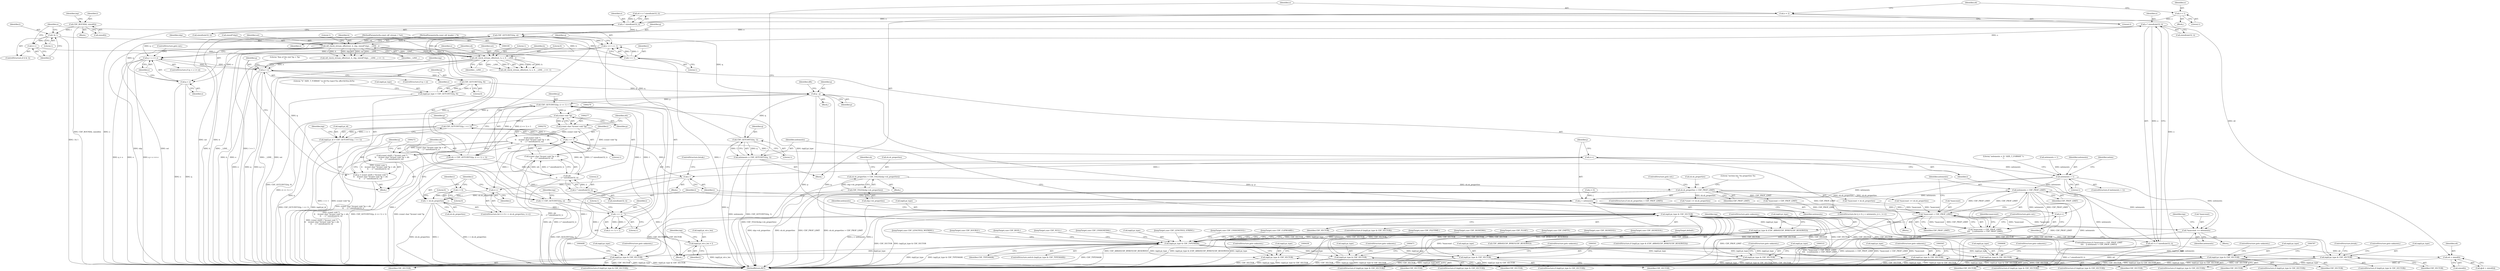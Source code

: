 digraph "0_file_1aec04dbf8a24b8a6ba64c4f74efa0628e36db0b@API" {
"1000769" [label="(Call,o * sizeof(uint32_t))"];
"1000755" [label="(Call,o += l >> 1)"];
"1000757" [label="(Call,l >> 1)"];
"1000753" [label="(Call,l++)"];
"1000750" [label="(Call,l & 1)"];
"1000738" [label="(Call,CDF_ROUND(l, sizeof(l)))"];
"1000701" [label="(Call,CDF_GETUINT32(q, o))"];
"1000352" [label="(Call,CDF_GETUINT32(q, 1))"];
"1000337" [label="(Call,q - p)"];
"1000316" [label="(Call,CDF_GETUINT32(q, 0))"];
"1000288" [label="(Call,q > e)"];
"1000269" [label="(Call,q = (const uint8_t *)(const void *)\n\t\t    ((const char *)(const void *)p + ofs\n\t\t    - 2 * sizeof(uint32_t)))"];
"1000271" [label="(Call,(const uint8_t *)(const void *)\n\t\t    ((const char *)(const void *)p + ofs\n\t\t    - 2 * sizeof(uint32_t)))"];
"1000273" [label="(Call,(const void *)\n\t\t    ((const char *)(const void *)p + ofs\n\t\t    - 2 * sizeof(uint32_t)))"];
"1000276" [label="(Call,(const char *)(const void *)p)"];
"1000278" [label="(Call,(const void *)p)"];
"1000262" [label="(Call,CDF_GETUINT32(p, (i << 1) + 1))"];
"1000265" [label="(Call,i << 1)"];
"1000251" [label="(Call,i < sh.sh_properties)"];
"1000256" [label="(Call,i++)"];
"1000773" [label="(Call,i--)"];
"1000695" [label="(Call,i++)"];
"1000307" [label="(Call,i << 1)"];
"1000248" [label="(Call,i = 0)"];
"1000177" [label="(Call,sh.sh_properties > CDF_PROP_LIMIT)"];
"1000168" [label="(Call,sh.sh_properties = CDF_TOLE4(shp->sh_properties))"];
"1000172" [label="(Call,CDF_TOLE4(shp->sh_properties))"];
"1000281" [label="(Call,ofs\n\t\t    - 2 * sizeof(uint32_t))"];
"1000260" [label="(Call,ofs = CDF_GETUINT32(p, (i << 1) + 1))"];
"1000283" [label="(Call,2 * sizeof(uint32_t))"];
"1000761" [label="(Call,q + o >= e)"];
"1000238" [label="(Call,cdf_check_stream_offset(sst, h, e, 0, __LINE__))"];
"1000138" [label="(Call,cdf_check_stream_offset(sst, h, shp, sizeof(*shp), __LINE__))"];
"1000101" [label="(MethodParameterIn,const cdf_stream_t *sst)"];
"1000102" [label="(MethodParameterIn,const cdf_header_t *h)"];
"1000305" [label="(Call,CDF_GETUINT32(p, i << 1))"];
"1000368" [label="(Call,o * sizeof(uint32_t))"];
"1000355" [label="(Call,o = 2)"];
"1000363" [label="(Call,o = 1)"];
"1000769" [label="(Call,o * sizeof(uint32_t))"];
"1000699" [label="(Call,l = CDF_GETUINT32(q, o))"];
"1000704" [label="(Call,inp[i].pi_str.s_len = l)"];
"1000310" [label="(Call,inp[i].pi_type = CDF_GETUINT32(q, 0))"];
"1000342" [label="(Call,inp[i].pi_type & CDF_VECTOR)"];
"1000373" [label="(Call,inp[i].pi_type & (CDF_ARRAY|CDF_BYREF|CDF_RESERVED))"];
"1000386" [label="(Call,inp[i].pi_type & CDF_TYPEMASK)"];
"1000399" [label="(Call,inp[i].pi_type & CDF_VECTOR)"];
"1000429" [label="(Call,inp[i].pi_type & CDF_VECTOR)"];
"1000462" [label="(Call,inp[i].pi_type & CDF_VECTOR)"];
"1000492" [label="(Call,inp[i].pi_type & CDF_VECTOR)"];
"1000524" [label="(Call,inp[i].pi_type & CDF_VECTOR)"];
"1000556" [label="(Call,inp[i].pi_type & CDF_VECTOR)"];
"1000597" [label="(Call,inp[i].pi_type & CDF_VECTOR)"];
"1000778" [label="(Call,inp[i].pi_type & CDF_VECTOR)"];
"1000810" [label="(Call,inp[i].pi_type & CDF_VECTOR)"];
"1000275" [label="(Call,(const char *)(const void *)p + ofs\n\t\t    - 2 * sizeof(uint32_t))"];
"1000299" [label="(Call,inp[i].pi_id = CDF_GETUINT32(p, i << 1))"];
"1000350" [label="(Call,nelements = CDF_GETUINT32(q, 1))"];
"1000641" [label="(Call,nelements > 1)"];
"1000658" [label="(Call,nelements > CDF_PROP_LIMIT)"];
"1000654" [label="(Call,*maxcount > CDF_PROP_LIMIT)"];
"1000653" [label="(Call,*maxcount > CDF_PROP_LIMIT\n\t\t\t\t    || nelements > CDF_PROP_LIMIT)"];
"1000662" [label="(Call,*maxcount += nelements)"];
"1000689" [label="(Call,j < nelements)"];
"1000693" [label="(Call,j++)"];
"1000762" [label="(Call,q + o)"];
"1000767" [label="(Call,o4 = o * sizeof(uint32_t))"];
"1000728" [label="(Call,o4 + sizeof(l))"];
"1000809" [label="(ControlStructure,if (inp[i].pi_type & CDF_VECTOR))"];
"1000769" [label="(Call,o * sizeof(uint32_t))"];
"1000310" [label="(Call,inp[i].pi_type = CDF_GETUINT32(q, 0))"];
"1000839" [label="(MethodReturn,RET)"];
"1000230" [label="(Call,*count += sh.sh_properties)"];
"1000647" [label="(Identifier,nelem)"];
"1000318" [label="(Literal,0)"];
"1000749" [label="(ControlStructure,if (l & 1))"];
"1000349" [label="(Block,)"];
"1000811" [label="(Call,inp[i].pi_type)"];
"1000692" [label="(Block,)"];
"1000427" [label="(JumpTarget,case CDF_SIGNED32:)"];
"1000181" [label="(Identifier,CDF_PROP_LIMIT)"];
"1000177" [label="(Call,sh.sh_properties > CDF_PROP_LIMIT)"];
"1000139" [label="(Identifier,sst)"];
"1000686" [label="(Call,j = 0)"];
"1000321" [label="(Literal,\"%\" SIZE_T_FORMAT \"u) id=%x type=%x offs=0x%tx,0x%x\n\")"];
"1000761" [label="(Call,q + o >= e)"];
"1000764" [label="(Identifier,o)"];
"1000524" [label="(Call,inp[i].pi_type & CDF_VECTOR)"];
"1000384" [label="(ControlStructure,goto unknown;)"];
"1000708" [label="(Identifier,inp)"];
"1000268" [label="(Literal,1)"];
"1000337" [label="(Call,q - p)"];
"1000398" [label="(ControlStructure,if (inp[i].pi_type & CDF_VECTOR))"];
"1000683" [label="(Literal,\"nelements = %\" SIZE_T_FORMAT \"u\n\")"];
"1000694" [label="(Identifier,j)"];
"1000728" [label="(Call,o4 + sizeof(l))"];
"1000264" [label="(Call,(i << 1) + 1)"];
"1000668" [label="(Identifier,inp)"];
"1000348" [label="(Identifier,CDF_VECTOR)"];
"1000182" [label="(ControlStructure,goto out;)"];
"1000354" [label="(Literal,1)"];
"1000461" [label="(ControlStructure,if (inp[i].pi_type & CDF_VECTOR))"];
"1000343" [label="(Call,inp[i].pi_type)"];
"1000262" [label="(Call,CDF_GETUINT32(p, (i << 1) + 1))"];
"1000374" [label="(Call,inp[i].pi_type)"];
"1000556" [label="(Call,inp[i].pi_type & CDF_VECTOR)"];
"1000397" [label="(JumpTarget,case CDF_SIGNED16:)"];
"1000596" [label="(ControlStructure,if (inp[i].pi_type & CDF_VECTOR))"];
"1000311" [label="(Call,inp[i].pi_type)"];
"1000758" [label="(Identifier,l)"];
"1000557" [label="(Call,inp[i].pi_type)"];
"1000703" [label="(Identifier,o)"];
"1000357" [label="(Literal,2)"];
"1000818" [label="(ControlStructure,break;)"];
"1000211" [label="(Call,*maxcount = sh.sh_properties)"];
"1000702" [label="(Identifier,q)"];
"1000241" [label="(Identifier,e)"];
"1000306" [label="(Identifier,p)"];
"1000313" [label="(Identifier,inp)"];
"1000663" [label="(Call,*maxcount)"];
"1000253" [label="(Call,sh.sh_properties)"];
"1000248" [label="(Call,i = 0)"];
"1000819" [label="(JumpTarget,default:)"];
"1000730" [label="(Call,sizeof(l))"];
"1000436" [label="(ControlStructure,goto unknown;)"];
"1000771" [label="(Call,sizeof(uint32_t))"];
"1000239" [label="(Identifier,sst)"];
"1000689" [label="(Call,j < nelements)"];
"1000639" [label="(JumpTarget,case CDF_LENGTH32_WSTRING:)"];
"1000238" [label="(Call,cdf_check_stream_offset(sst, h, e, 0, __LINE__))"];
"1000760" [label="(ControlStructure,if (q + o >= e))"];
"1000428" [label="(ControlStructure,if (inp[i].pi_type & CDF_VECTOR))"];
"1000696" [label="(Identifier,i)"];
"1000400" [label="(Call,inp[i].pi_type)"];
"1000352" [label="(Call,CDF_GETUINT32(q, 1))"];
"1000643" [label="(Literal,1)"];
"1000737" [label="(Block,)"];
"1000338" [label="(Identifier,q)"];
"1000831" [label="(Literal,0)"];
"1000178" [label="(Call,sh.sh_properties)"];
"1000700" [label="(Identifier,l)"];
"1000717" [label="(Identifier,inp)"];
"1000392" [label="(Identifier,CDF_TYPEMASK)"];
"1000595" [label="(JumpTarget,case CDF_DOUBLE:)"];
"1000817" [label="(ControlStructure,goto unknown;)"];
"1000644" [label="(Block,)"];
"1000369" [label="(Identifier,o)"];
"1000385" [label="(ControlStructure,switch (inp[i].pi_type & CDF_TYPEMASK))"];
"1000317" [label="(Identifier,q)"];
"1000768" [label="(Identifier,o4)"];
"1000459" [label="(JumpTarget,case CDF_BOOL:)"];
"1000493" [label="(Call,inp[i].pi_type)"];
"1000245" [label="(Literal,1)"];
"1000243" [label="(Identifier,__LINE__)"];
"1000203" [label="(Call,*maxcount += sh.sh_properties)"];
"1000697" [label="(Block,)"];
"1000774" [label="(Identifier,i)"];
"1000405" [label="(Identifier,CDF_VECTOR)"];
"1000394" [label="(JumpTarget,case CDF_NULL:)"];
"1000491" [label="(ControlStructure,if (inp[i].pi_type & CDF_VECTOR))"];
"1000294" [label="(Literal,\"Ran of the end %p > %p\n\")"];
"1000604" [label="(ControlStructure,goto unknown;)"];
"1000269" [label="(Call,q = (const uint8_t *)(const void *)\n\t\t    ((const char *)(const void *)p + ofs\n\t\t    - 2 * sizeof(uint32_t)))"];
"1000699" [label="(Call,l = CDF_GETUINT32(q, o))"];
"1000265" [label="(Call,i << 1)"];
"1000759" [label="(Literal,1)"];
"1000350" [label="(Call,nelements = CDF_GETUINT32(q, 1))"];
"1000302" [label="(Identifier,inp)"];
"1000258" [label="(Block,)"];
"1000339" [label="(Identifier,p)"];
"1000251" [label="(Call,i < sh.sh_properties)"];
"1000360" [label="(Call,nelements = 1)"];
"1000356" [label="(Identifier,o)"];
"1000370" [label="(Call,sizeof(uint32_t))"];
"1000530" [label="(Identifier,CDF_VECTOR)"];
"1000750" [label="(Call,l & 1)"];
"1000522" [label="(JumpTarget,case CDF_UNSIGNED64:)"];
"1000387" [label="(Call,inp[i].pi_type)"];
"1000240" [label="(Identifier,h)"];
"1000691" [label="(Identifier,nelements)"];
"1000712" [label="(Identifier,l)"];
"1000242" [label="(Literal,0)"];
"1000659" [label="(Identifier,nelements)"];
"1000102" [label="(MethodParameterIn,const cdf_header_t *h)"];
"1000168" [label="(Call,sh.sh_properties = CDF_TOLE4(shp->sh_properties))"];
"1000300" [label="(Call,inp[i].pi_id)"];
"1000288" [label="(Call,q > e)"];
"1000107" [label="(Block,)"];
"1000755" [label="(Call,o += l >> 1)"];
"1000353" [label="(Identifier,q)"];
"1000373" [label="(Call,inp[i].pi_type & (CDF_ARRAY|CDF_BYREF|CDF_RESERVED))"];
"1000361" [label="(Identifier,nelements)"];
"1000468" [label="(Identifier,CDF_VECTOR)"];
"1000638" [label="(JumpTarget,case CDF_LENGTH32_STRING:)"];
"1000185" [label="(Literal,\"section len: %u properties %u\n\")"];
"1000275" [label="(Call,(const char *)(const void *)p + ofs\n\t\t    - 2 * sizeof(uint32_t))"];
"1000598" [label="(Call,inp[i].pi_type)"];
"1000252" [label="(Identifier,i)"];
"1000660" [label="(Identifier,CDF_PROP_LIMIT)"];
"1000767" [label="(Call,o4 = o * sizeof(uint32_t))"];
"1000368" [label="(Call,o * sizeof(uint32_t))"];
"1000523" [label="(ControlStructure,if (inp[i].pi_type & CDF_VECTOR))"];
"1000738" [label="(Call,CDF_ROUND(l, sizeof(l)))"];
"1000770" [label="(Identifier,o)"];
"1000765" [label="(Identifier,e)"];
"1000386" [label="(Call,inp[i].pi_type & CDF_TYPEMASK)"];
"1000287" [label="(ControlStructure,if (q > e))"];
"1000740" [label="(Call,sizeof(l))"];
"1000267" [label="(Literal,1)"];
"1000399" [label="(Call,inp[i].pi_type & CDF_VECTOR)"];
"1000653" [label="(Call,*maxcount > CDF_PROP_LIMIT\n\t\t\t\t    || nelements > CDF_PROP_LIMIT)"];
"1000661" [label="(ControlStructure,goto out;)"];
"1000460" [label="(JumpTarget,case CDF_UNSIGNED32:)"];
"1000775" [label="(ControlStructure,break;)"];
"1000531" [label="(ControlStructure,goto unknown;)"];
"1000336" [label="(Block,)"];
"1000263" [label="(Identifier,p)"];
"1000808" [label="(JumpTarget,case CDF_CLIPBOARD:)"];
"1000693" [label="(Call,j++)"];
"1000145" [label="(Identifier,__LINE__)"];
"1000137" [label="(Call,cdf_check_stream_offset(sst, h, shp, sizeof(*shp), __LINE__) == -1)"];
"1000563" [label="(ControlStructure,goto unknown;)"];
"1000701" [label="(Call,CDF_GETUINT32(q, o))"];
"1000342" [label="(Call,inp[i].pi_type & CDF_VECTOR)"];
"1000785" [label="(ControlStructure,goto unknown;)"];
"1000283" [label="(Call,2 * sizeof(uint32_t))"];
"1000281" [label="(Call,ofs\n\t\t    - 2 * sizeof(uint32_t))"];
"1000654" [label="(Call,*maxcount > CDF_PROP_LIMIT)"];
"1000367" [label="(Identifier,o4)"];
"1000463" [label="(Call,inp[i].pi_type)"];
"1000555" [label="(ControlStructure,if (inp[i].pi_type & CDF_VECTOR))"];
"1000739" [label="(Identifier,l)"];
"1000261" [label="(Identifier,ofs)"];
"1000777" [label="(ControlStructure,if (inp[i].pi_type & CDF_VECTOR))"];
"1000359" [label="(Block,)"];
"1000366" [label="(Call,o4 = o * sizeof(uint32_t))"];
"1000276" [label="(Call,(const char *)(const void *)p)"];
"1000355" [label="(Call,o = 2)"];
"1000393" [label="(Block,)"];
"1000658" [label="(Call,nelements > CDF_PROP_LIMIT)"];
"1000273" [label="(Call,(const void *)\n\t\t    ((const char *)(const void *)p + ofs\n\t\t    - 2 * sizeof(uint32_t)))"];
"1000389" [label="(Identifier,inp)"];
"1000776" [label="(JumpTarget,case CDF_FILETIME:)"];
"1000341" [label="(ControlStructure,if (inp[i].pi_type & CDF_VECTOR))"];
"1000763" [label="(Identifier,q)"];
"1000147" [label="(Literal,1)"];
"1000299" [label="(Call,inp[i].pi_id = CDF_GETUINT32(p, i << 1))"];
"1000462" [label="(Call,inp[i].pi_type & CDF_VECTOR)"];
"1000766" [label="(ControlStructure,goto out;)"];
"1000729" [label="(Identifier,o4)"];
"1000247" [label="(ControlStructure,for (i = 0; i < sh.sh_properties; i++))"];
"1000316" [label="(Call,CDF_GETUINT32(q, 0))"];
"1000140" [label="(Identifier,h)"];
"1000603" [label="(Identifier,CDF_VECTOR)"];
"1000756" [label="(Identifier,o)"];
"1000430" [label="(Call,inp[i].pi_type)"];
"1000271" [label="(Call,(const uint8_t *)(const void *)\n\t\t    ((const char *)(const void *)p + ofs\n\t\t    - 2 * sizeof(uint32_t)))"];
"1000179" [label="(Identifier,sh)"];
"1000169" [label="(Call,sh.sh_properties)"];
"1000290" [label="(Identifier,e)"];
"1000816" [label="(Identifier,CDF_VECTOR)"];
"1000641" [label="(Call,nelements > 1)"];
"1000525" [label="(Call,inp[i].pi_type)"];
"1000364" [label="(Identifier,o)"];
"1000309" [label="(Literal,1)"];
"1000278" [label="(Call,(const void *)p)"];
"1000705" [label="(Call,inp[i].pi_str.s_len)"];
"1000429" [label="(Call,inp[i].pi_type & CDF_VECTOR)"];
"1000657" [label="(Identifier,CDF_PROP_LIMIT)"];
"1000250" [label="(Literal,0)"];
"1000704" [label="(Call,inp[i].pi_str.s_len = l)"];
"1000280" [label="(Identifier,p)"];
"1000365" [label="(Literal,1)"];
"1000784" [label="(Identifier,CDF_VECTOR)"];
"1000260" [label="(Call,ofs = CDF_GETUINT32(p, (i << 1) + 1))"];
"1000652" [label="(ControlStructure,if (*maxcount > CDF_PROP_LIMIT\n\t\t\t\t    || nelements > CDF_PROP_LIMIT))"];
"1000379" [label="(Call,CDF_ARRAY|CDF_BYREF|CDF_RESERVED)"];
"1000778" [label="(Call,inp[i].pi_type & CDF_VECTOR)"];
"1000435" [label="(Identifier,CDF_VECTOR)"];
"1000498" [label="(Identifier,CDF_VECTOR)"];
"1000305" [label="(Call,CDF_GETUINT32(p, i << 1))"];
"1000138" [label="(Call,cdf_check_stream_offset(sst, h, shp, sizeof(*shp), __LINE__))"];
"1000685" [label="(ControlStructure,for (j = 0; j < nelements; j++, i++))"];
"1000779" [label="(Call,inp[i].pi_type)"];
"1000256" [label="(Call,i++)"];
"1000372" [label="(ControlStructure,if (inp[i].pi_type & (CDF_ARRAY|CDF_BYREF|CDF_RESERVED)))"];
"1000757" [label="(Call,l >> 1)"];
"1000492" [label="(Call,inp[i].pi_type & CDF_VECTOR)"];
"1000406" [label="(ControlStructure,goto unknown;)"];
"1000237" [label="(Call,cdf_check_stream_offset(sst, h, e, 0, __LINE__) == -1)"];
"1000499" [label="(ControlStructure,goto unknown;)"];
"1000340" [label="(Identifier,offs)"];
"1000270" [label="(Identifier,q)"];
"1000745" [label="(Identifier,inp)"];
"1000173" [label="(Call,shp->sh_properties)"];
"1000172" [label="(Call,CDF_TOLE4(shp->sh_properties))"];
"1000752" [label="(Literal,1)"];
"1000198" [label="(Call,*maxcount > CDF_PROP_LIMIT)"];
"1000640" [label="(ControlStructure,if (nelements > 1))"];
"1000141" [label="(Identifier,shp)"];
"1000351" [label="(Identifier,nelements)"];
"1000490" [label="(JumpTarget,case CDF_SIGNED64:)"];
"1000773" [label="(Call,i--)"];
"1000554" [label="(JumpTarget,case CDF_FLOAT:)"];
"1000257" [label="(Identifier,i)"];
"1000469" [label="(ControlStructure,goto unknown;)"];
"1000665" [label="(Identifier,nelements)"];
"1000810" [label="(Call,inp[i].pi_type & CDF_VECTOR)"];
"1000762" [label="(Call,q + o)"];
"1000176" [label="(ControlStructure,if (sh.sh_properties > CDF_PROP_LIMIT))"];
"1000363" [label="(Call,o = 1)"];
"1000307" [label="(Call,i << 1)"];
"1000562" [label="(Identifier,CDF_VECTOR)"];
"1000284" [label="(Literal,2)"];
"1000751" [label="(Identifier,l)"];
"1000662" [label="(Call,*maxcount += nelements)"];
"1000753" [label="(Call,l++)"];
"1000266" [label="(Identifier,i)"];
"1000142" [label="(Call,sizeof(*shp))"];
"1000642" [label="(Identifier,nelements)"];
"1000249" [label="(Identifier,i)"];
"1000285" [label="(Call,sizeof(uint32_t))"];
"1000395" [label="(JumpTarget,case CDF_EMPTY:)"];
"1000597" [label="(Call,inp[i].pi_type & CDF_VECTOR)"];
"1000754" [label="(Identifier,l)"];
"1000308" [label="(Identifier,i)"];
"1000695" [label="(Call,i++)"];
"1000664" [label="(Identifier,maxcount)"];
"1000690" [label="(Identifier,j)"];
"1000101" [label="(MethodParameterIn,const cdf_stream_t *sst)"];
"1000289" [label="(Identifier,q)"];
"1000655" [label="(Call,*maxcount)"];
"1000726" [label="(Call,q[o4 + sizeof(l)])"];
"1000282" [label="(Identifier,ofs)"];
"1000769" -> "1000767"  [label="AST: "];
"1000769" -> "1000771"  [label="CFG: "];
"1000770" -> "1000769"  [label="AST: "];
"1000771" -> "1000769"  [label="AST: "];
"1000767" -> "1000769"  [label="CFG: "];
"1000769" -> "1000839"  [label="DDG: o"];
"1000769" -> "1000701"  [label="DDG: o"];
"1000769" -> "1000767"  [label="DDG: o"];
"1000755" -> "1000769"  [label="DDG: o"];
"1000755" -> "1000697"  [label="AST: "];
"1000755" -> "1000757"  [label="CFG: "];
"1000756" -> "1000755"  [label="AST: "];
"1000757" -> "1000755"  [label="AST: "];
"1000763" -> "1000755"  [label="CFG: "];
"1000755" -> "1000839"  [label="DDG: l >> 1"];
"1000757" -> "1000755"  [label="DDG: l"];
"1000757" -> "1000755"  [label="DDG: 1"];
"1000701" -> "1000755"  [label="DDG: o"];
"1000755" -> "1000761"  [label="DDG: o"];
"1000755" -> "1000762"  [label="DDG: o"];
"1000757" -> "1000759"  [label="CFG: "];
"1000758" -> "1000757"  [label="AST: "];
"1000759" -> "1000757"  [label="AST: "];
"1000757" -> "1000839"  [label="DDG: l"];
"1000753" -> "1000757"  [label="DDG: l"];
"1000750" -> "1000757"  [label="DDG: l"];
"1000753" -> "1000749"  [label="AST: "];
"1000753" -> "1000754"  [label="CFG: "];
"1000754" -> "1000753"  [label="AST: "];
"1000756" -> "1000753"  [label="CFG: "];
"1000750" -> "1000753"  [label="DDG: l"];
"1000750" -> "1000749"  [label="AST: "];
"1000750" -> "1000752"  [label="CFG: "];
"1000751" -> "1000750"  [label="AST: "];
"1000752" -> "1000750"  [label="AST: "];
"1000754" -> "1000750"  [label="CFG: "];
"1000756" -> "1000750"  [label="CFG: "];
"1000750" -> "1000839"  [label="DDG: l & 1"];
"1000738" -> "1000750"  [label="DDG: l"];
"1000738" -> "1000737"  [label="AST: "];
"1000738" -> "1000740"  [label="CFG: "];
"1000739" -> "1000738"  [label="AST: "];
"1000740" -> "1000738"  [label="AST: "];
"1000745" -> "1000738"  [label="CFG: "];
"1000738" -> "1000839"  [label="DDG: CDF_ROUND(l, sizeof(l))"];
"1000701" -> "1000699"  [label="AST: "];
"1000701" -> "1000703"  [label="CFG: "];
"1000702" -> "1000701"  [label="AST: "];
"1000703" -> "1000701"  [label="AST: "];
"1000699" -> "1000701"  [label="CFG: "];
"1000701" -> "1000699"  [label="DDG: q"];
"1000701" -> "1000699"  [label="DDG: o"];
"1000352" -> "1000701"  [label="DDG: q"];
"1000337" -> "1000701"  [label="DDG: q"];
"1000368" -> "1000701"  [label="DDG: o"];
"1000701" -> "1000761"  [label="DDG: q"];
"1000701" -> "1000762"  [label="DDG: q"];
"1000352" -> "1000350"  [label="AST: "];
"1000352" -> "1000354"  [label="CFG: "];
"1000353" -> "1000352"  [label="AST: "];
"1000354" -> "1000352"  [label="AST: "];
"1000350" -> "1000352"  [label="CFG: "];
"1000352" -> "1000839"  [label="DDG: q"];
"1000352" -> "1000350"  [label="DDG: q"];
"1000352" -> "1000350"  [label="DDG: 1"];
"1000337" -> "1000352"  [label="DDG: q"];
"1000337" -> "1000336"  [label="AST: "];
"1000337" -> "1000339"  [label="CFG: "];
"1000338" -> "1000337"  [label="AST: "];
"1000339" -> "1000337"  [label="AST: "];
"1000340" -> "1000337"  [label="CFG: "];
"1000337" -> "1000839"  [label="DDG: p"];
"1000337" -> "1000839"  [label="DDG: q"];
"1000337" -> "1000839"  [label="DDG: q - p"];
"1000337" -> "1000262"  [label="DDG: p"];
"1000316" -> "1000337"  [label="DDG: q"];
"1000305" -> "1000337"  [label="DDG: p"];
"1000316" -> "1000310"  [label="AST: "];
"1000316" -> "1000318"  [label="CFG: "];
"1000317" -> "1000316"  [label="AST: "];
"1000318" -> "1000316"  [label="AST: "];
"1000310" -> "1000316"  [label="CFG: "];
"1000316" -> "1000310"  [label="DDG: q"];
"1000316" -> "1000310"  [label="DDG: 0"];
"1000288" -> "1000316"  [label="DDG: q"];
"1000288" -> "1000287"  [label="AST: "];
"1000288" -> "1000290"  [label="CFG: "];
"1000289" -> "1000288"  [label="AST: "];
"1000290" -> "1000288"  [label="AST: "];
"1000294" -> "1000288"  [label="CFG: "];
"1000302" -> "1000288"  [label="CFG: "];
"1000288" -> "1000839"  [label="DDG: e"];
"1000288" -> "1000839"  [label="DDG: q"];
"1000288" -> "1000839"  [label="DDG: q > e"];
"1000269" -> "1000288"  [label="DDG: q"];
"1000761" -> "1000288"  [label="DDG: e"];
"1000238" -> "1000288"  [label="DDG: e"];
"1000288" -> "1000761"  [label="DDG: e"];
"1000269" -> "1000258"  [label="AST: "];
"1000269" -> "1000271"  [label="CFG: "];
"1000270" -> "1000269"  [label="AST: "];
"1000271" -> "1000269"  [label="AST: "];
"1000289" -> "1000269"  [label="CFG: "];
"1000269" -> "1000839"  [label="DDG: (const uint8_t *)(const void *)\n\t\t    ((const char *)(const void *)p + ofs\n\t\t    - 2 * sizeof(uint32_t))"];
"1000271" -> "1000269"  [label="DDG: (const void *)\n\t\t    ((const char *)(const void *)p + ofs\n\t\t    - 2 * sizeof(uint32_t))"];
"1000271" -> "1000273"  [label="CFG: "];
"1000272" -> "1000271"  [label="AST: "];
"1000273" -> "1000271"  [label="AST: "];
"1000271" -> "1000839"  [label="DDG: (const void *)\n\t\t    ((const char *)(const void *)p + ofs\n\t\t    - 2 * sizeof(uint32_t))"];
"1000273" -> "1000271"  [label="DDG: (const char *)(const void *)p + ofs\n\t\t    - 2 * sizeof(uint32_t)"];
"1000273" -> "1000275"  [label="CFG: "];
"1000274" -> "1000273"  [label="AST: "];
"1000275" -> "1000273"  [label="AST: "];
"1000273" -> "1000839"  [label="DDG: (const char *)(const void *)p + ofs\n\t\t    - 2 * sizeof(uint32_t)"];
"1000276" -> "1000273"  [label="DDG: (const void *)p"];
"1000281" -> "1000273"  [label="DDG: ofs"];
"1000281" -> "1000273"  [label="DDG: 2 * sizeof(uint32_t)"];
"1000276" -> "1000275"  [label="AST: "];
"1000276" -> "1000278"  [label="CFG: "];
"1000277" -> "1000276"  [label="AST: "];
"1000278" -> "1000276"  [label="AST: "];
"1000282" -> "1000276"  [label="CFG: "];
"1000276" -> "1000839"  [label="DDG: (const void *)p"];
"1000276" -> "1000275"  [label="DDG: (const void *)p"];
"1000278" -> "1000276"  [label="DDG: p"];
"1000278" -> "1000280"  [label="CFG: "];
"1000279" -> "1000278"  [label="AST: "];
"1000280" -> "1000278"  [label="AST: "];
"1000278" -> "1000839"  [label="DDG: p"];
"1000262" -> "1000278"  [label="DDG: p"];
"1000278" -> "1000305"  [label="DDG: p"];
"1000262" -> "1000260"  [label="AST: "];
"1000262" -> "1000264"  [label="CFG: "];
"1000263" -> "1000262"  [label="AST: "];
"1000264" -> "1000262"  [label="AST: "];
"1000260" -> "1000262"  [label="CFG: "];
"1000262" -> "1000839"  [label="DDG: (i << 1) + 1"];
"1000262" -> "1000260"  [label="DDG: p"];
"1000262" -> "1000260"  [label="DDG: (i << 1) + 1"];
"1000265" -> "1000262"  [label="DDG: i"];
"1000265" -> "1000262"  [label="DDG: 1"];
"1000265" -> "1000264"  [label="AST: "];
"1000265" -> "1000267"  [label="CFG: "];
"1000266" -> "1000265"  [label="AST: "];
"1000267" -> "1000265"  [label="AST: "];
"1000268" -> "1000265"  [label="CFG: "];
"1000265" -> "1000839"  [label="DDG: i"];
"1000265" -> "1000264"  [label="DDG: i"];
"1000265" -> "1000264"  [label="DDG: 1"];
"1000251" -> "1000265"  [label="DDG: i"];
"1000265" -> "1000307"  [label="DDG: i"];
"1000251" -> "1000247"  [label="AST: "];
"1000251" -> "1000253"  [label="CFG: "];
"1000252" -> "1000251"  [label="AST: "];
"1000253" -> "1000251"  [label="AST: "];
"1000261" -> "1000251"  [label="CFG: "];
"1000831" -> "1000251"  [label="CFG: "];
"1000251" -> "1000839"  [label="DDG: i < sh.sh_properties"];
"1000251" -> "1000839"  [label="DDG: sh.sh_properties"];
"1000251" -> "1000839"  [label="DDG: i"];
"1000256" -> "1000251"  [label="DDG: i"];
"1000248" -> "1000251"  [label="DDG: i"];
"1000177" -> "1000251"  [label="DDG: sh.sh_properties"];
"1000256" -> "1000247"  [label="AST: "];
"1000256" -> "1000257"  [label="CFG: "];
"1000257" -> "1000256"  [label="AST: "];
"1000252" -> "1000256"  [label="CFG: "];
"1000773" -> "1000256"  [label="DDG: i"];
"1000307" -> "1000256"  [label="DDG: i"];
"1000773" -> "1000393"  [label="AST: "];
"1000773" -> "1000774"  [label="CFG: "];
"1000774" -> "1000773"  [label="AST: "];
"1000775" -> "1000773"  [label="CFG: "];
"1000773" -> "1000839"  [label="DDG: i"];
"1000695" -> "1000773"  [label="DDG: i"];
"1000307" -> "1000773"  [label="DDG: i"];
"1000695" -> "1000692"  [label="AST: "];
"1000695" -> "1000696"  [label="CFG: "];
"1000696" -> "1000695"  [label="AST: "];
"1000690" -> "1000695"  [label="CFG: "];
"1000695" -> "1000839"  [label="DDG: i"];
"1000307" -> "1000695"  [label="DDG: i"];
"1000307" -> "1000305"  [label="AST: "];
"1000307" -> "1000309"  [label="CFG: "];
"1000308" -> "1000307"  [label="AST: "];
"1000309" -> "1000307"  [label="AST: "];
"1000305" -> "1000307"  [label="CFG: "];
"1000307" -> "1000839"  [label="DDG: i"];
"1000307" -> "1000305"  [label="DDG: i"];
"1000307" -> "1000305"  [label="DDG: 1"];
"1000248" -> "1000247"  [label="AST: "];
"1000248" -> "1000250"  [label="CFG: "];
"1000249" -> "1000248"  [label="AST: "];
"1000250" -> "1000248"  [label="AST: "];
"1000252" -> "1000248"  [label="CFG: "];
"1000177" -> "1000176"  [label="AST: "];
"1000177" -> "1000181"  [label="CFG: "];
"1000178" -> "1000177"  [label="AST: "];
"1000181" -> "1000177"  [label="AST: "];
"1000182" -> "1000177"  [label="CFG: "];
"1000185" -> "1000177"  [label="CFG: "];
"1000177" -> "1000839"  [label="DDG: sh.sh_properties"];
"1000177" -> "1000839"  [label="DDG: CDF_PROP_LIMIT"];
"1000177" -> "1000839"  [label="DDG: sh.sh_properties > CDF_PROP_LIMIT"];
"1000168" -> "1000177"  [label="DDG: sh.sh_properties"];
"1000177" -> "1000198"  [label="DDG: CDF_PROP_LIMIT"];
"1000177" -> "1000203"  [label="DDG: sh.sh_properties"];
"1000177" -> "1000211"  [label="DDG: sh.sh_properties"];
"1000177" -> "1000230"  [label="DDG: sh.sh_properties"];
"1000177" -> "1000654"  [label="DDG: CDF_PROP_LIMIT"];
"1000168" -> "1000107"  [label="AST: "];
"1000168" -> "1000172"  [label="CFG: "];
"1000169" -> "1000168"  [label="AST: "];
"1000172" -> "1000168"  [label="AST: "];
"1000179" -> "1000168"  [label="CFG: "];
"1000168" -> "1000839"  [label="DDG: CDF_TOLE4(shp->sh_properties)"];
"1000172" -> "1000168"  [label="DDG: shp->sh_properties"];
"1000172" -> "1000173"  [label="CFG: "];
"1000173" -> "1000172"  [label="AST: "];
"1000172" -> "1000839"  [label="DDG: shp->sh_properties"];
"1000281" -> "1000275"  [label="AST: "];
"1000281" -> "1000283"  [label="CFG: "];
"1000282" -> "1000281"  [label="AST: "];
"1000283" -> "1000281"  [label="AST: "];
"1000275" -> "1000281"  [label="CFG: "];
"1000281" -> "1000839"  [label="DDG: ofs"];
"1000281" -> "1000839"  [label="DDG: 2 * sizeof(uint32_t)"];
"1000281" -> "1000275"  [label="DDG: ofs"];
"1000281" -> "1000275"  [label="DDG: 2 * sizeof(uint32_t)"];
"1000260" -> "1000281"  [label="DDG: ofs"];
"1000283" -> "1000281"  [label="DDG: 2"];
"1000260" -> "1000258"  [label="AST: "];
"1000261" -> "1000260"  [label="AST: "];
"1000270" -> "1000260"  [label="CFG: "];
"1000260" -> "1000839"  [label="DDG: CDF_GETUINT32(p, (i << 1) + 1)"];
"1000283" -> "1000285"  [label="CFG: "];
"1000284" -> "1000283"  [label="AST: "];
"1000285" -> "1000283"  [label="AST: "];
"1000761" -> "1000760"  [label="AST: "];
"1000761" -> "1000765"  [label="CFG: "];
"1000762" -> "1000761"  [label="AST: "];
"1000765" -> "1000761"  [label="AST: "];
"1000766" -> "1000761"  [label="CFG: "];
"1000768" -> "1000761"  [label="CFG: "];
"1000761" -> "1000839"  [label="DDG: q + o"];
"1000761" -> "1000839"  [label="DDG: e"];
"1000761" -> "1000839"  [label="DDG: q + o >= e"];
"1000238" -> "1000237"  [label="AST: "];
"1000238" -> "1000243"  [label="CFG: "];
"1000239" -> "1000238"  [label="AST: "];
"1000240" -> "1000238"  [label="AST: "];
"1000241" -> "1000238"  [label="AST: "];
"1000242" -> "1000238"  [label="AST: "];
"1000243" -> "1000238"  [label="AST: "];
"1000245" -> "1000238"  [label="CFG: "];
"1000238" -> "1000839"  [label="DDG: sst"];
"1000238" -> "1000839"  [label="DDG: h"];
"1000238" -> "1000839"  [label="DDG: e"];
"1000238" -> "1000839"  [label="DDG: __LINE__"];
"1000238" -> "1000237"  [label="DDG: e"];
"1000238" -> "1000237"  [label="DDG: sst"];
"1000238" -> "1000237"  [label="DDG: h"];
"1000238" -> "1000237"  [label="DDG: __LINE__"];
"1000238" -> "1000237"  [label="DDG: 0"];
"1000138" -> "1000238"  [label="DDG: sst"];
"1000138" -> "1000238"  [label="DDG: h"];
"1000138" -> "1000238"  [label="DDG: __LINE__"];
"1000101" -> "1000238"  [label="DDG: sst"];
"1000102" -> "1000238"  [label="DDG: h"];
"1000138" -> "1000137"  [label="AST: "];
"1000138" -> "1000145"  [label="CFG: "];
"1000139" -> "1000138"  [label="AST: "];
"1000140" -> "1000138"  [label="AST: "];
"1000141" -> "1000138"  [label="AST: "];
"1000142" -> "1000138"  [label="AST: "];
"1000145" -> "1000138"  [label="AST: "];
"1000147" -> "1000138"  [label="CFG: "];
"1000138" -> "1000839"  [label="DDG: shp"];
"1000138" -> "1000839"  [label="DDG: sst"];
"1000138" -> "1000839"  [label="DDG: h"];
"1000138" -> "1000839"  [label="DDG: __LINE__"];
"1000138" -> "1000137"  [label="DDG: sst"];
"1000138" -> "1000137"  [label="DDG: __LINE__"];
"1000138" -> "1000137"  [label="DDG: h"];
"1000138" -> "1000137"  [label="DDG: shp"];
"1000101" -> "1000138"  [label="DDG: sst"];
"1000102" -> "1000138"  [label="DDG: h"];
"1000101" -> "1000100"  [label="AST: "];
"1000101" -> "1000839"  [label="DDG: sst"];
"1000102" -> "1000100"  [label="AST: "];
"1000102" -> "1000839"  [label="DDG: h"];
"1000305" -> "1000299"  [label="AST: "];
"1000306" -> "1000305"  [label="AST: "];
"1000299" -> "1000305"  [label="CFG: "];
"1000305" -> "1000839"  [label="DDG: i << 1"];
"1000305" -> "1000299"  [label="DDG: p"];
"1000305" -> "1000299"  [label="DDG: i << 1"];
"1000368" -> "1000366"  [label="AST: "];
"1000368" -> "1000370"  [label="CFG: "];
"1000369" -> "1000368"  [label="AST: "];
"1000370" -> "1000368"  [label="AST: "];
"1000366" -> "1000368"  [label="CFG: "];
"1000368" -> "1000839"  [label="DDG: o"];
"1000368" -> "1000366"  [label="DDG: o"];
"1000355" -> "1000368"  [label="DDG: o"];
"1000363" -> "1000368"  [label="DDG: o"];
"1000355" -> "1000349"  [label="AST: "];
"1000355" -> "1000357"  [label="CFG: "];
"1000356" -> "1000355"  [label="AST: "];
"1000357" -> "1000355"  [label="AST: "];
"1000367" -> "1000355"  [label="CFG: "];
"1000363" -> "1000359"  [label="AST: "];
"1000363" -> "1000365"  [label="CFG: "];
"1000364" -> "1000363"  [label="AST: "];
"1000365" -> "1000363"  [label="AST: "];
"1000367" -> "1000363"  [label="CFG: "];
"1000699" -> "1000697"  [label="AST: "];
"1000700" -> "1000699"  [label="AST: "];
"1000708" -> "1000699"  [label="CFG: "];
"1000699" -> "1000839"  [label="DDG: CDF_GETUINT32(q, o)"];
"1000699" -> "1000704"  [label="DDG: l"];
"1000704" -> "1000697"  [label="AST: "];
"1000704" -> "1000712"  [label="CFG: "];
"1000705" -> "1000704"  [label="AST: "];
"1000712" -> "1000704"  [label="AST: "];
"1000717" -> "1000704"  [label="CFG: "];
"1000704" -> "1000839"  [label="DDG: inp[i].pi_str.s_len"];
"1000310" -> "1000258"  [label="AST: "];
"1000311" -> "1000310"  [label="AST: "];
"1000321" -> "1000310"  [label="CFG: "];
"1000310" -> "1000839"  [label="DDG: CDF_GETUINT32(q, 0)"];
"1000310" -> "1000342"  [label="DDG: inp[i].pi_type"];
"1000342" -> "1000341"  [label="AST: "];
"1000342" -> "1000348"  [label="CFG: "];
"1000343" -> "1000342"  [label="AST: "];
"1000348" -> "1000342"  [label="AST: "];
"1000351" -> "1000342"  [label="CFG: "];
"1000361" -> "1000342"  [label="CFG: "];
"1000342" -> "1000839"  [label="DDG: CDF_VECTOR"];
"1000342" -> "1000839"  [label="DDG: inp[i].pi_type & CDF_VECTOR"];
"1000810" -> "1000342"  [label="DDG: CDF_VECTOR"];
"1000399" -> "1000342"  [label="DDG: CDF_VECTOR"];
"1000556" -> "1000342"  [label="DDG: CDF_VECTOR"];
"1000492" -> "1000342"  [label="DDG: CDF_VECTOR"];
"1000462" -> "1000342"  [label="DDG: CDF_VECTOR"];
"1000778" -> "1000342"  [label="DDG: CDF_VECTOR"];
"1000524" -> "1000342"  [label="DDG: CDF_VECTOR"];
"1000429" -> "1000342"  [label="DDG: CDF_VECTOR"];
"1000597" -> "1000342"  [label="DDG: CDF_VECTOR"];
"1000342" -> "1000373"  [label="DDG: inp[i].pi_type"];
"1000342" -> "1000399"  [label="DDG: CDF_VECTOR"];
"1000342" -> "1000429"  [label="DDG: CDF_VECTOR"];
"1000342" -> "1000462"  [label="DDG: CDF_VECTOR"];
"1000342" -> "1000492"  [label="DDG: CDF_VECTOR"];
"1000342" -> "1000524"  [label="DDG: CDF_VECTOR"];
"1000342" -> "1000556"  [label="DDG: CDF_VECTOR"];
"1000342" -> "1000597"  [label="DDG: CDF_VECTOR"];
"1000342" -> "1000778"  [label="DDG: CDF_VECTOR"];
"1000342" -> "1000810"  [label="DDG: CDF_VECTOR"];
"1000373" -> "1000372"  [label="AST: "];
"1000373" -> "1000379"  [label="CFG: "];
"1000374" -> "1000373"  [label="AST: "];
"1000379" -> "1000373"  [label="AST: "];
"1000384" -> "1000373"  [label="CFG: "];
"1000389" -> "1000373"  [label="CFG: "];
"1000373" -> "1000839"  [label="DDG: CDF_ARRAY|CDF_BYREF|CDF_RESERVED"];
"1000373" -> "1000839"  [label="DDG: inp[i].pi_type & (CDF_ARRAY|CDF_BYREF|CDF_RESERVED)"];
"1000373" -> "1000839"  [label="DDG: inp[i].pi_type"];
"1000379" -> "1000373"  [label="DDG: CDF_ARRAY"];
"1000379" -> "1000373"  [label="DDG: CDF_BYREF|CDF_RESERVED"];
"1000373" -> "1000386"  [label="DDG: inp[i].pi_type"];
"1000386" -> "1000385"  [label="AST: "];
"1000386" -> "1000392"  [label="CFG: "];
"1000387" -> "1000386"  [label="AST: "];
"1000392" -> "1000386"  [label="AST: "];
"1000394" -> "1000386"  [label="CFG: "];
"1000395" -> "1000386"  [label="CFG: "];
"1000397" -> "1000386"  [label="CFG: "];
"1000427" -> "1000386"  [label="CFG: "];
"1000459" -> "1000386"  [label="CFG: "];
"1000460" -> "1000386"  [label="CFG: "];
"1000490" -> "1000386"  [label="CFG: "];
"1000522" -> "1000386"  [label="CFG: "];
"1000554" -> "1000386"  [label="CFG: "];
"1000595" -> "1000386"  [label="CFG: "];
"1000638" -> "1000386"  [label="CFG: "];
"1000639" -> "1000386"  [label="CFG: "];
"1000776" -> "1000386"  [label="CFG: "];
"1000808" -> "1000386"  [label="CFG: "];
"1000819" -> "1000386"  [label="CFG: "];
"1000386" -> "1000839"  [label="DDG: CDF_TYPEMASK"];
"1000386" -> "1000839"  [label="DDG: inp[i].pi_type"];
"1000386" -> "1000839"  [label="DDG: inp[i].pi_type & CDF_TYPEMASK"];
"1000386" -> "1000399"  [label="DDG: inp[i].pi_type"];
"1000386" -> "1000429"  [label="DDG: inp[i].pi_type"];
"1000386" -> "1000462"  [label="DDG: inp[i].pi_type"];
"1000386" -> "1000492"  [label="DDG: inp[i].pi_type"];
"1000386" -> "1000524"  [label="DDG: inp[i].pi_type"];
"1000386" -> "1000556"  [label="DDG: inp[i].pi_type"];
"1000386" -> "1000597"  [label="DDG: inp[i].pi_type"];
"1000386" -> "1000778"  [label="DDG: inp[i].pi_type"];
"1000386" -> "1000810"  [label="DDG: inp[i].pi_type"];
"1000399" -> "1000398"  [label="AST: "];
"1000399" -> "1000405"  [label="CFG: "];
"1000400" -> "1000399"  [label="AST: "];
"1000405" -> "1000399"  [label="AST: "];
"1000406" -> "1000399"  [label="CFG: "];
"1000408" -> "1000399"  [label="CFG: "];
"1000399" -> "1000839"  [label="DDG: CDF_VECTOR"];
"1000399" -> "1000839"  [label="DDG: inp[i].pi_type"];
"1000399" -> "1000839"  [label="DDG: inp[i].pi_type & CDF_VECTOR"];
"1000429" -> "1000428"  [label="AST: "];
"1000429" -> "1000435"  [label="CFG: "];
"1000430" -> "1000429"  [label="AST: "];
"1000435" -> "1000429"  [label="AST: "];
"1000436" -> "1000429"  [label="CFG: "];
"1000438" -> "1000429"  [label="CFG: "];
"1000429" -> "1000839"  [label="DDG: CDF_VECTOR"];
"1000429" -> "1000839"  [label="DDG: inp[i].pi_type"];
"1000429" -> "1000839"  [label="DDG: inp[i].pi_type & CDF_VECTOR"];
"1000462" -> "1000461"  [label="AST: "];
"1000462" -> "1000468"  [label="CFG: "];
"1000463" -> "1000462"  [label="AST: "];
"1000468" -> "1000462"  [label="AST: "];
"1000469" -> "1000462"  [label="CFG: "];
"1000471" -> "1000462"  [label="CFG: "];
"1000462" -> "1000839"  [label="DDG: CDF_VECTOR"];
"1000462" -> "1000839"  [label="DDG: inp[i].pi_type"];
"1000462" -> "1000839"  [label="DDG: inp[i].pi_type & CDF_VECTOR"];
"1000492" -> "1000491"  [label="AST: "];
"1000492" -> "1000498"  [label="CFG: "];
"1000493" -> "1000492"  [label="AST: "];
"1000498" -> "1000492"  [label="AST: "];
"1000499" -> "1000492"  [label="CFG: "];
"1000501" -> "1000492"  [label="CFG: "];
"1000492" -> "1000839"  [label="DDG: CDF_VECTOR"];
"1000492" -> "1000839"  [label="DDG: inp[i].pi_type"];
"1000492" -> "1000839"  [label="DDG: inp[i].pi_type & CDF_VECTOR"];
"1000524" -> "1000523"  [label="AST: "];
"1000524" -> "1000530"  [label="CFG: "];
"1000525" -> "1000524"  [label="AST: "];
"1000530" -> "1000524"  [label="AST: "];
"1000531" -> "1000524"  [label="CFG: "];
"1000533" -> "1000524"  [label="CFG: "];
"1000524" -> "1000839"  [label="DDG: inp[i].pi_type"];
"1000524" -> "1000839"  [label="DDG: inp[i].pi_type & CDF_VECTOR"];
"1000524" -> "1000839"  [label="DDG: CDF_VECTOR"];
"1000556" -> "1000555"  [label="AST: "];
"1000556" -> "1000562"  [label="CFG: "];
"1000557" -> "1000556"  [label="AST: "];
"1000562" -> "1000556"  [label="AST: "];
"1000563" -> "1000556"  [label="CFG: "];
"1000565" -> "1000556"  [label="CFG: "];
"1000556" -> "1000839"  [label="DDG: CDF_VECTOR"];
"1000556" -> "1000839"  [label="DDG: inp[i].pi_type"];
"1000556" -> "1000839"  [label="DDG: inp[i].pi_type & CDF_VECTOR"];
"1000597" -> "1000596"  [label="AST: "];
"1000597" -> "1000603"  [label="CFG: "];
"1000598" -> "1000597"  [label="AST: "];
"1000603" -> "1000597"  [label="AST: "];
"1000604" -> "1000597"  [label="CFG: "];
"1000606" -> "1000597"  [label="CFG: "];
"1000597" -> "1000839"  [label="DDG: inp[i].pi_type"];
"1000597" -> "1000839"  [label="DDG: inp[i].pi_type & CDF_VECTOR"];
"1000597" -> "1000839"  [label="DDG: CDF_VECTOR"];
"1000778" -> "1000777"  [label="AST: "];
"1000778" -> "1000784"  [label="CFG: "];
"1000779" -> "1000778"  [label="AST: "];
"1000784" -> "1000778"  [label="AST: "];
"1000785" -> "1000778"  [label="CFG: "];
"1000787" -> "1000778"  [label="CFG: "];
"1000778" -> "1000839"  [label="DDG: CDF_VECTOR"];
"1000778" -> "1000839"  [label="DDG: inp[i].pi_type & CDF_VECTOR"];
"1000778" -> "1000839"  [label="DDG: inp[i].pi_type"];
"1000810" -> "1000809"  [label="AST: "];
"1000810" -> "1000816"  [label="CFG: "];
"1000811" -> "1000810"  [label="AST: "];
"1000816" -> "1000810"  [label="AST: "];
"1000817" -> "1000810"  [label="CFG: "];
"1000818" -> "1000810"  [label="CFG: "];
"1000810" -> "1000839"  [label="DDG: inp[i].pi_type & CDF_VECTOR"];
"1000810" -> "1000839"  [label="DDG: CDF_VECTOR"];
"1000810" -> "1000839"  [label="DDG: inp[i].pi_type"];
"1000275" -> "1000839"  [label="DDG: (const char *)(const void *)p"];
"1000275" -> "1000839"  [label="DDG: ofs\n\t\t    - 2 * sizeof(uint32_t)"];
"1000299" -> "1000258"  [label="AST: "];
"1000300" -> "1000299"  [label="AST: "];
"1000313" -> "1000299"  [label="CFG: "];
"1000299" -> "1000839"  [label="DDG: CDF_GETUINT32(p, i << 1)"];
"1000299" -> "1000839"  [label="DDG: inp[i].pi_id"];
"1000350" -> "1000349"  [label="AST: "];
"1000351" -> "1000350"  [label="AST: "];
"1000356" -> "1000350"  [label="CFG: "];
"1000350" -> "1000839"  [label="DDG: nelements"];
"1000350" -> "1000839"  [label="DDG: CDF_GETUINT32(q, 1)"];
"1000350" -> "1000641"  [label="DDG: nelements"];
"1000641" -> "1000640"  [label="AST: "];
"1000641" -> "1000643"  [label="CFG: "];
"1000642" -> "1000641"  [label="AST: "];
"1000643" -> "1000641"  [label="AST: "];
"1000647" -> "1000641"  [label="CFG: "];
"1000683" -> "1000641"  [label="CFG: "];
"1000641" -> "1000839"  [label="DDG: nelements > 1"];
"1000641" -> "1000839"  [label="DDG: nelements"];
"1000360" -> "1000641"  [label="DDG: nelements"];
"1000641" -> "1000658"  [label="DDG: nelements"];
"1000641" -> "1000662"  [label="DDG: nelements"];
"1000641" -> "1000689"  [label="DDG: nelements"];
"1000658" -> "1000653"  [label="AST: "];
"1000658" -> "1000660"  [label="CFG: "];
"1000659" -> "1000658"  [label="AST: "];
"1000660" -> "1000658"  [label="AST: "];
"1000653" -> "1000658"  [label="CFG: "];
"1000658" -> "1000839"  [label="DDG: CDF_PROP_LIMIT"];
"1000658" -> "1000839"  [label="DDG: nelements"];
"1000658" -> "1000654"  [label="DDG: CDF_PROP_LIMIT"];
"1000658" -> "1000653"  [label="DDG: nelements"];
"1000658" -> "1000653"  [label="DDG: CDF_PROP_LIMIT"];
"1000654" -> "1000658"  [label="DDG: CDF_PROP_LIMIT"];
"1000658" -> "1000662"  [label="DDG: nelements"];
"1000658" -> "1000689"  [label="DDG: nelements"];
"1000654" -> "1000653"  [label="AST: "];
"1000654" -> "1000657"  [label="CFG: "];
"1000655" -> "1000654"  [label="AST: "];
"1000657" -> "1000654"  [label="AST: "];
"1000659" -> "1000654"  [label="CFG: "];
"1000653" -> "1000654"  [label="CFG: "];
"1000654" -> "1000839"  [label="DDG: *maxcount"];
"1000654" -> "1000839"  [label="DDG: CDF_PROP_LIMIT"];
"1000654" -> "1000653"  [label="DDG: *maxcount"];
"1000654" -> "1000653"  [label="DDG: CDF_PROP_LIMIT"];
"1000662" -> "1000654"  [label="DDG: *maxcount"];
"1000211" -> "1000654"  [label="DDG: *maxcount"];
"1000203" -> "1000654"  [label="DDG: *maxcount"];
"1000198" -> "1000654"  [label="DDG: CDF_PROP_LIMIT"];
"1000654" -> "1000662"  [label="DDG: *maxcount"];
"1000653" -> "1000652"  [label="AST: "];
"1000661" -> "1000653"  [label="CFG: "];
"1000664" -> "1000653"  [label="CFG: "];
"1000653" -> "1000839"  [label="DDG: *maxcount > CDF_PROP_LIMIT\n\t\t\t\t    || nelements > CDF_PROP_LIMIT"];
"1000653" -> "1000839"  [label="DDG: nelements > CDF_PROP_LIMIT"];
"1000653" -> "1000839"  [label="DDG: *maxcount > CDF_PROP_LIMIT"];
"1000662" -> "1000644"  [label="AST: "];
"1000662" -> "1000665"  [label="CFG: "];
"1000663" -> "1000662"  [label="AST: "];
"1000665" -> "1000662"  [label="AST: "];
"1000668" -> "1000662"  [label="CFG: "];
"1000662" -> "1000839"  [label="DDG: *maxcount"];
"1000662" -> "1000839"  [label="DDG: nelements"];
"1000689" -> "1000685"  [label="AST: "];
"1000689" -> "1000691"  [label="CFG: "];
"1000690" -> "1000689"  [label="AST: "];
"1000691" -> "1000689"  [label="AST: "];
"1000700" -> "1000689"  [label="CFG: "];
"1000774" -> "1000689"  [label="CFG: "];
"1000689" -> "1000839"  [label="DDG: j < nelements"];
"1000689" -> "1000839"  [label="DDG: j"];
"1000689" -> "1000839"  [label="DDG: nelements"];
"1000686" -> "1000689"  [label="DDG: j"];
"1000693" -> "1000689"  [label="DDG: j"];
"1000689" -> "1000693"  [label="DDG: j"];
"1000693" -> "1000692"  [label="AST: "];
"1000693" -> "1000694"  [label="CFG: "];
"1000694" -> "1000693"  [label="AST: "];
"1000696" -> "1000693"  [label="CFG: "];
"1000762" -> "1000764"  [label="CFG: "];
"1000763" -> "1000762"  [label="AST: "];
"1000764" -> "1000762"  [label="AST: "];
"1000765" -> "1000762"  [label="CFG: "];
"1000762" -> "1000839"  [label="DDG: q"];
"1000762" -> "1000839"  [label="DDG: o"];
"1000767" -> "1000697"  [label="AST: "];
"1000768" -> "1000767"  [label="AST: "];
"1000694" -> "1000767"  [label="CFG: "];
"1000767" -> "1000839"  [label="DDG: o * sizeof(uint32_t)"];
"1000767" -> "1000839"  [label="DDG: o4"];
"1000767" -> "1000728"  [label="DDG: o4"];
"1000728" -> "1000726"  [label="AST: "];
"1000728" -> "1000730"  [label="CFG: "];
"1000729" -> "1000728"  [label="AST: "];
"1000730" -> "1000728"  [label="AST: "];
"1000726" -> "1000728"  [label="CFG: "];
"1000728" -> "1000839"  [label="DDG: o4"];
"1000366" -> "1000728"  [label="DDG: o4"];
}
